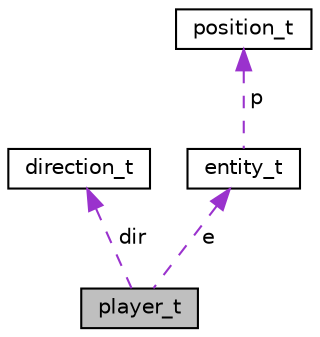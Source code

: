 digraph "player_t"
{
  edge [fontname="Helvetica",fontsize="10",labelfontname="Helvetica",labelfontsize="10"];
  node [fontname="Helvetica",fontsize="10",shape=record];
  Node1 [label="player_t",height=0.2,width=0.4,color="black", fillcolor="grey75", style="filled", fontcolor="black"];
  Node2 -> Node1 [dir="back",color="darkorchid3",fontsize="10",style="dashed",label=" dir" ,fontname="Helvetica"];
  Node2 [label="direction_t",height=0.2,width=0.4,color="black", fillcolor="white", style="filled",URL="$structdirection__t.html"];
  Node3 -> Node1 [dir="back",color="darkorchid3",fontsize="10",style="dashed",label=" e" ,fontname="Helvetica"];
  Node3 [label="entity_t",height=0.2,width=0.4,color="black", fillcolor="white", style="filled",URL="$structentity__t.html"];
  Node4 -> Node3 [dir="back",color="darkorchid3",fontsize="10",style="dashed",label=" p" ,fontname="Helvetica"];
  Node4 [label="position_t",height=0.2,width=0.4,color="black", fillcolor="white", style="filled",URL="$structposition__t.html"];
}
